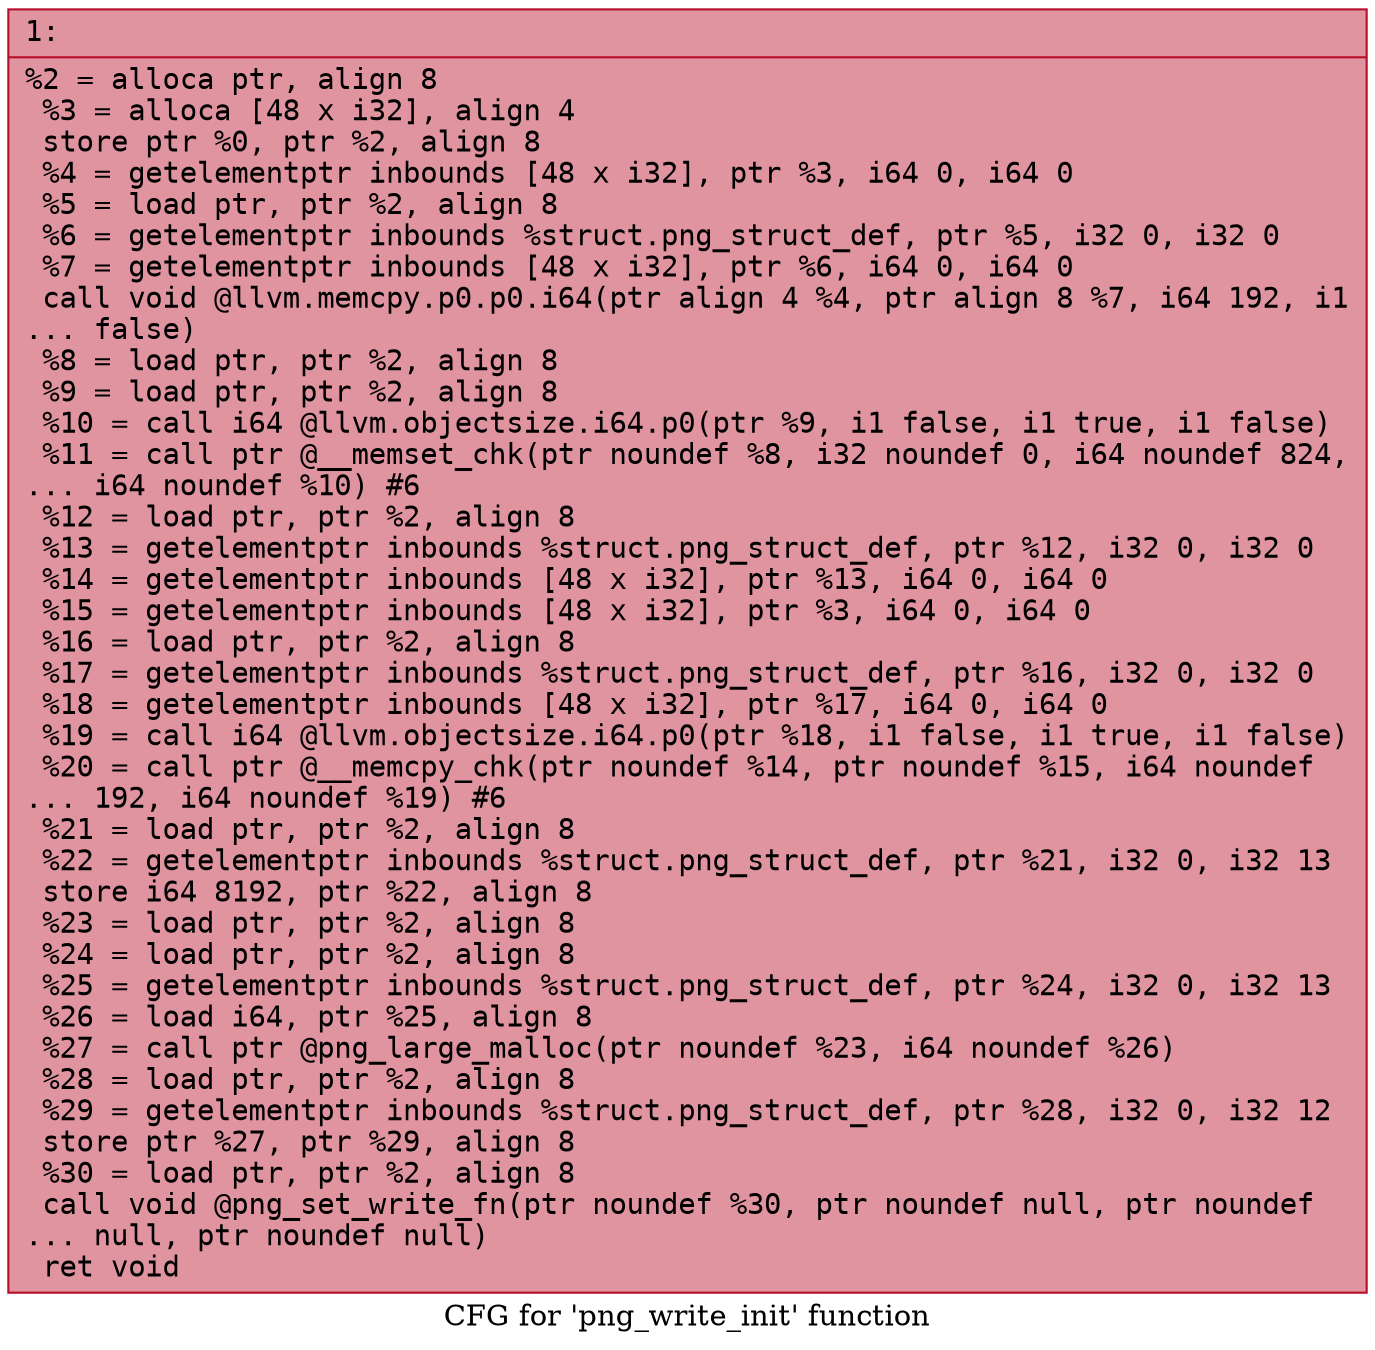 digraph "CFG for 'png_write_init' function" {
	label="CFG for 'png_write_init' function";

	Node0x6000021db840 [shape=record,color="#b70d28ff", style=filled, fillcolor="#b70d2870" fontname="Courier",label="{1:\l|  %2 = alloca ptr, align 8\l  %3 = alloca [48 x i32], align 4\l  store ptr %0, ptr %2, align 8\l  %4 = getelementptr inbounds [48 x i32], ptr %3, i64 0, i64 0\l  %5 = load ptr, ptr %2, align 8\l  %6 = getelementptr inbounds %struct.png_struct_def, ptr %5, i32 0, i32 0\l  %7 = getelementptr inbounds [48 x i32], ptr %6, i64 0, i64 0\l  call void @llvm.memcpy.p0.p0.i64(ptr align 4 %4, ptr align 8 %7, i64 192, i1\l... false)\l  %8 = load ptr, ptr %2, align 8\l  %9 = load ptr, ptr %2, align 8\l  %10 = call i64 @llvm.objectsize.i64.p0(ptr %9, i1 false, i1 true, i1 false)\l  %11 = call ptr @__memset_chk(ptr noundef %8, i32 noundef 0, i64 noundef 824,\l... i64 noundef %10) #6\l  %12 = load ptr, ptr %2, align 8\l  %13 = getelementptr inbounds %struct.png_struct_def, ptr %12, i32 0, i32 0\l  %14 = getelementptr inbounds [48 x i32], ptr %13, i64 0, i64 0\l  %15 = getelementptr inbounds [48 x i32], ptr %3, i64 0, i64 0\l  %16 = load ptr, ptr %2, align 8\l  %17 = getelementptr inbounds %struct.png_struct_def, ptr %16, i32 0, i32 0\l  %18 = getelementptr inbounds [48 x i32], ptr %17, i64 0, i64 0\l  %19 = call i64 @llvm.objectsize.i64.p0(ptr %18, i1 false, i1 true, i1 false)\l  %20 = call ptr @__memcpy_chk(ptr noundef %14, ptr noundef %15, i64 noundef\l... 192, i64 noundef %19) #6\l  %21 = load ptr, ptr %2, align 8\l  %22 = getelementptr inbounds %struct.png_struct_def, ptr %21, i32 0, i32 13\l  store i64 8192, ptr %22, align 8\l  %23 = load ptr, ptr %2, align 8\l  %24 = load ptr, ptr %2, align 8\l  %25 = getelementptr inbounds %struct.png_struct_def, ptr %24, i32 0, i32 13\l  %26 = load i64, ptr %25, align 8\l  %27 = call ptr @png_large_malloc(ptr noundef %23, i64 noundef %26)\l  %28 = load ptr, ptr %2, align 8\l  %29 = getelementptr inbounds %struct.png_struct_def, ptr %28, i32 0, i32 12\l  store ptr %27, ptr %29, align 8\l  %30 = load ptr, ptr %2, align 8\l  call void @png_set_write_fn(ptr noundef %30, ptr noundef null, ptr noundef\l... null, ptr noundef null)\l  ret void\l}"];
}
